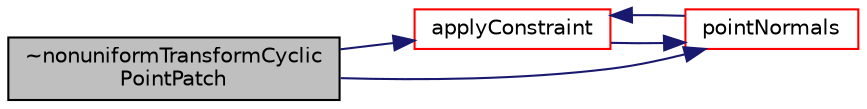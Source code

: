 digraph "~nonuniformTransformCyclicPointPatch"
{
  bgcolor="transparent";
  edge [fontname="Helvetica",fontsize="10",labelfontname="Helvetica",labelfontsize="10"];
  node [fontname="Helvetica",fontsize="10",shape=record];
  rankdir="LR";
  Node1 [label="~nonuniformTransformCyclic\lPointPatch",height=0.2,width=0.4,color="black", fillcolor="grey75", style="filled", fontcolor="black"];
  Node1 -> Node2 [color="midnightblue",fontsize="10",style="solid",fontname="Helvetica"];
  Node2 [label="applyConstraint",height=0.2,width=0.4,color="red",URL="$a01664.html#ac0063e7d07d55e23bc495269a43121fa",tooltip="Accumulate the effect of constraint direction of this patch. "];
  Node2 -> Node3 [color="midnightblue",fontsize="10",style="solid",fontname="Helvetica"];
  Node3 [label="pointNormals",height=0.2,width=0.4,color="red",URL="$a01664.html#a544e5d9c4727d586bc9d3f3e0cc73ec2",tooltip="Return point unit normals. "];
  Node3 -> Node2 [color="midnightblue",fontsize="10",style="solid",fontname="Helvetica"];
  Node1 -> Node3 [color="midnightblue",fontsize="10",style="solid",fontname="Helvetica"];
}
